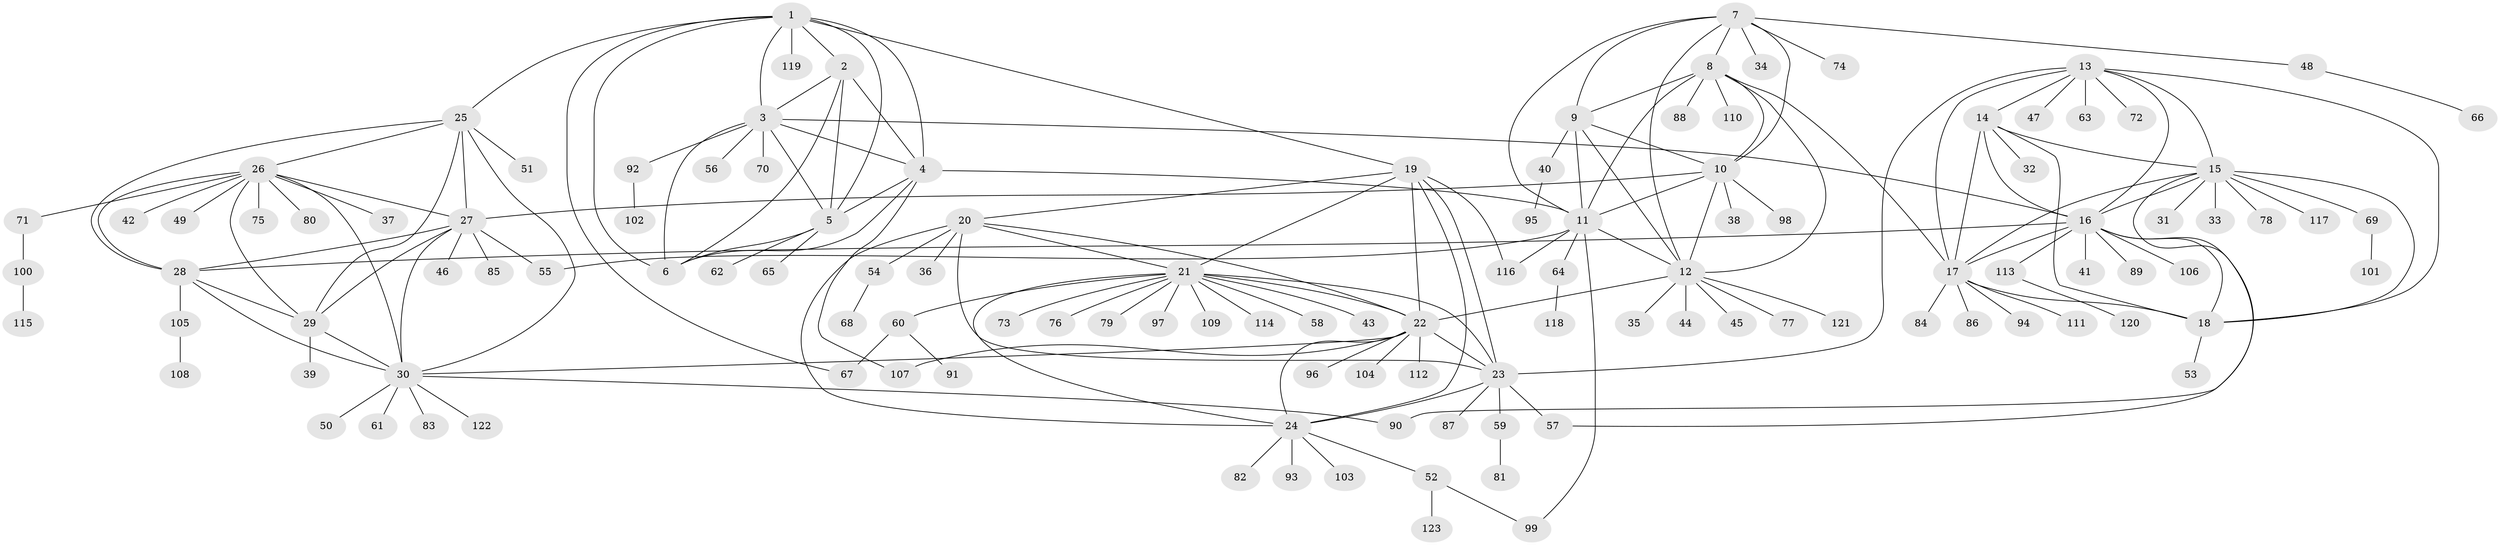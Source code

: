 // coarse degree distribution, {6: 0.05263157894736842, 8: 0.042105263157894736, 4: 0.031578947368421054, 9: 0.042105263157894736, 7: 0.021052631578947368, 5: 0.010526315789473684, 17: 0.010526315789473684, 13: 0.010526315789473684, 10: 0.031578947368421054, 1: 0.631578947368421, 2: 0.10526315789473684, 3: 0.010526315789473684}
// Generated by graph-tools (version 1.1) at 2025/42/03/06/25 10:42:09]
// undirected, 123 vertices, 185 edges
graph export_dot {
graph [start="1"]
  node [color=gray90,style=filled];
  1;
  2;
  3;
  4;
  5;
  6;
  7;
  8;
  9;
  10;
  11;
  12;
  13;
  14;
  15;
  16;
  17;
  18;
  19;
  20;
  21;
  22;
  23;
  24;
  25;
  26;
  27;
  28;
  29;
  30;
  31;
  32;
  33;
  34;
  35;
  36;
  37;
  38;
  39;
  40;
  41;
  42;
  43;
  44;
  45;
  46;
  47;
  48;
  49;
  50;
  51;
  52;
  53;
  54;
  55;
  56;
  57;
  58;
  59;
  60;
  61;
  62;
  63;
  64;
  65;
  66;
  67;
  68;
  69;
  70;
  71;
  72;
  73;
  74;
  75;
  76;
  77;
  78;
  79;
  80;
  81;
  82;
  83;
  84;
  85;
  86;
  87;
  88;
  89;
  90;
  91;
  92;
  93;
  94;
  95;
  96;
  97;
  98;
  99;
  100;
  101;
  102;
  103;
  104;
  105;
  106;
  107;
  108;
  109;
  110;
  111;
  112;
  113;
  114;
  115;
  116;
  117;
  118;
  119;
  120;
  121;
  122;
  123;
  1 -- 2;
  1 -- 3;
  1 -- 4;
  1 -- 5;
  1 -- 6;
  1 -- 19;
  1 -- 25;
  1 -- 67;
  1 -- 119;
  2 -- 3;
  2 -- 4;
  2 -- 5;
  2 -- 6;
  3 -- 4;
  3 -- 5;
  3 -- 6;
  3 -- 16;
  3 -- 56;
  3 -- 70;
  3 -- 92;
  4 -- 5;
  4 -- 6;
  4 -- 11;
  4 -- 107;
  5 -- 6;
  5 -- 62;
  5 -- 65;
  7 -- 8;
  7 -- 9;
  7 -- 10;
  7 -- 11;
  7 -- 12;
  7 -- 34;
  7 -- 48;
  7 -- 74;
  8 -- 9;
  8 -- 10;
  8 -- 11;
  8 -- 12;
  8 -- 17;
  8 -- 88;
  8 -- 110;
  9 -- 10;
  9 -- 11;
  9 -- 12;
  9 -- 40;
  10 -- 11;
  10 -- 12;
  10 -- 27;
  10 -- 38;
  10 -- 98;
  11 -- 12;
  11 -- 55;
  11 -- 64;
  11 -- 99;
  11 -- 116;
  12 -- 22;
  12 -- 35;
  12 -- 44;
  12 -- 45;
  12 -- 77;
  12 -- 121;
  13 -- 14;
  13 -- 15;
  13 -- 16;
  13 -- 17;
  13 -- 18;
  13 -- 23;
  13 -- 47;
  13 -- 63;
  13 -- 72;
  14 -- 15;
  14 -- 16;
  14 -- 17;
  14 -- 18;
  14 -- 32;
  15 -- 16;
  15 -- 17;
  15 -- 18;
  15 -- 31;
  15 -- 33;
  15 -- 69;
  15 -- 78;
  15 -- 90;
  15 -- 117;
  16 -- 17;
  16 -- 18;
  16 -- 28;
  16 -- 41;
  16 -- 57;
  16 -- 89;
  16 -- 106;
  16 -- 113;
  17 -- 18;
  17 -- 84;
  17 -- 86;
  17 -- 94;
  17 -- 111;
  18 -- 53;
  19 -- 20;
  19 -- 21;
  19 -- 22;
  19 -- 23;
  19 -- 24;
  19 -- 116;
  20 -- 21;
  20 -- 22;
  20 -- 23;
  20 -- 24;
  20 -- 36;
  20 -- 54;
  21 -- 22;
  21 -- 23;
  21 -- 24;
  21 -- 43;
  21 -- 58;
  21 -- 60;
  21 -- 73;
  21 -- 76;
  21 -- 79;
  21 -- 97;
  21 -- 109;
  21 -- 114;
  22 -- 23;
  22 -- 24;
  22 -- 30;
  22 -- 96;
  22 -- 104;
  22 -- 107;
  22 -- 112;
  23 -- 24;
  23 -- 57;
  23 -- 59;
  23 -- 87;
  24 -- 52;
  24 -- 82;
  24 -- 93;
  24 -- 103;
  25 -- 26;
  25 -- 27;
  25 -- 28;
  25 -- 29;
  25 -- 30;
  25 -- 51;
  26 -- 27;
  26 -- 28;
  26 -- 29;
  26 -- 30;
  26 -- 37;
  26 -- 42;
  26 -- 49;
  26 -- 71;
  26 -- 75;
  26 -- 80;
  27 -- 28;
  27 -- 29;
  27 -- 30;
  27 -- 46;
  27 -- 55;
  27 -- 85;
  28 -- 29;
  28 -- 30;
  28 -- 105;
  29 -- 30;
  29 -- 39;
  30 -- 50;
  30 -- 61;
  30 -- 83;
  30 -- 90;
  30 -- 122;
  40 -- 95;
  48 -- 66;
  52 -- 99;
  52 -- 123;
  54 -- 68;
  59 -- 81;
  60 -- 67;
  60 -- 91;
  64 -- 118;
  69 -- 101;
  71 -- 100;
  92 -- 102;
  100 -- 115;
  105 -- 108;
  113 -- 120;
}
